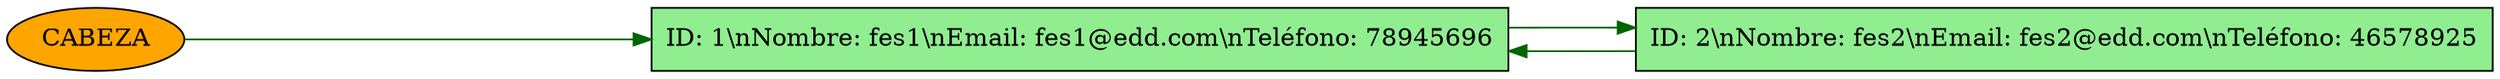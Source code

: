 digraph Contactos {
  layout=circo; // Diseño circular
  node [shape=record, style=filled, fillcolor=lightgreen];
  edge [color=darkgreen];

  contacto0 [label="
ID: 1\\n
Nombre: fes1\\n
Email: fes1@edd.com\\n
Teléfono: 78945696"];
  contacto0 -> contacto1;
  contacto1 [label="
ID: 2\\n
Nombre: fes2\\n
Email: fes2@edd.com\\n
Teléfono: 46578925"];
  contacto1 -> contacto0;
  cabeza [label="CABEZA", shape=ellipse, fillcolor=orange];
  cabeza -> contacto0;
}
